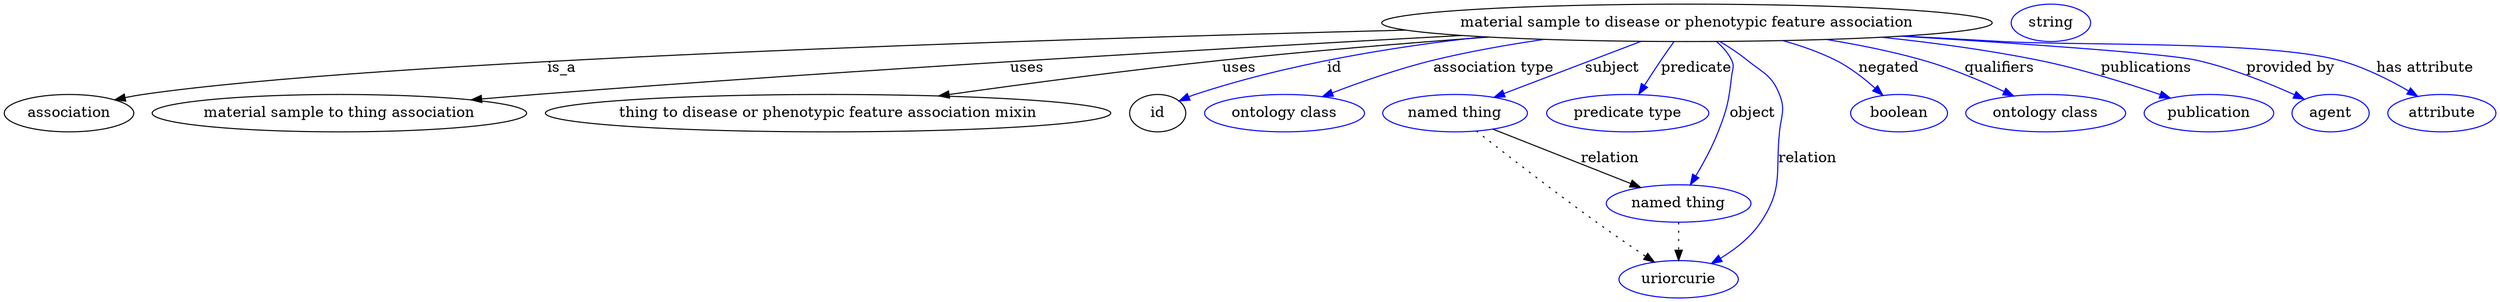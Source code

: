 digraph {
	graph [bb="0,0,1951.3,283"];
	node [label="\N"];
	"material sample to disease or phenotypic feature association"	 [height=0.5,
		label="material sample to disease or phenotypic feature association",
		pos="1301,265",
		width=6.2286];
	association	 [height=0.5,
		pos="50.046,178",
		width=1.3902];
	"material sample to disease or phenotypic feature association" -> association	 [label=is_a,
		lp="432.05,221.5",
		pos="e,86.235,190.44 1088.9,259.11 798,249.94 290.82,229.7 109.05,196 104.84,195.22 100.51,194.25 96.199,193.16"];
	"material sample to thing association"	 [height=0.5,
		pos="257.05,178",
		width=3.8635];
	"material sample to disease or phenotypic feature association" -> "material sample to thing association"	 [label=uses,
		lp="786.05,221.5",
		pos="e,356.5,190.67 1124.9,253.86 944.03,241.86 654.59,221.06 405.05,196 392.65,194.76 379.68,193.34 366.8,191.87"];
	"thing to disease or phenotypic feature association mixin"	 [height=0.5,
		pos="623.05,178",
		width=5.7953];
	"material sample to disease or phenotypic feature association" -> "thing to disease or phenotypic feature association mixin"	 [label=uses,
		lp="959.05,221.5",
		pos="e,716.78,194.15 1151,251.57 1087.9,245.45 1013.8,237.64 947.05,229 873.21,219.44 790.27,206.34 726.8,195.81"];
	id	 [height=0.5,
		pos="877.05,178",
		width=0.75];
	"material sample to disease or phenotypic feature association" -> id	 [color=blue,
		label=id,
		lp="1033.5,221.5",
		pos="e,898.01,189.49 1156.1,251.25 1081.8,241.22 990.86,224.26 913.05,196 911.17,195.32 909.27,194.57 907.37,193.77",
		style=solid];
	"association type"	 [color=blue,
		height=0.5,
		label="ontology class",
		pos="984.05,178",
		width=1.7151];
	"material sample to disease or phenotypic feature association" -> "association type"	 [color=blue,
		label="association type",
		lp="1152,221.5",
		pos="e,1016.3,193.41 1194.2,249.12 1165.9,243.82 1135.6,237.14 1108,229 1079.9,220.68 1049.4,208.18 1025.7,197.64",
		style=solid];
	subject	 [color=blue,
		height=0.5,
		label="named thing",
		pos="1119,178",
		width=1.5346];
	"material sample to disease or phenotypic feature association" -> subject	 [color=blue,
		label=subject,
		lp="1240.5,221.5",
		pos="e,1150.2,192.9 1263.8,247.18 1233.4,232.68 1190.7,212.23 1159.5,197.33",
		style=solid];
	predicate	 [color=blue,
		height=0.5,
		label="predicate type",
		pos="1253,178",
		width=1.679];
	"material sample to disease or phenotypic feature association" -> predicate	 [color=blue,
		label=predicate,
		lp="1305,221.5",
		pos="e,1263,196 1291.1,246.97 1284.4,234.84 1275.5,218.63 1267.9,204.97",
		style=solid];
	object	 [color=blue,
		height=0.5,
		label="named thing",
		pos="1297,91",
		width=1.5346];
	"material sample to disease or phenotypic feature association" -> object	 [color=blue,
		label=object,
		lp="1349,178",
		pos="e,1304.7,108.9 1322.2,247.07 1327,241.8 1331.5,235.64 1334,229 1336.5,222.79 1334.8,220.63 1334,214 1330.3,180.1 1317.8,142.81 1308.4,\
118.28",
		style=solid];
	relation	 [color=blue,
		height=0.5,
		label=uriorcurie,
		pos="1297,18",
		width=1.2638];
	"material sample to disease or phenotypic feature association" -> relation	 [color=blue,
		label=relation,
		lp="1392,134.5",
		pos="e,1322.5,33.038 1328.6,246.97 1335.7,241.65 1343,235.5 1349,229 1360.9,216.24 1365.2,212.69 1370,196 1374.5,180.64 1370.9,175.98 \
1370,160 1368,121.18 1379.1,107.44 1361,73 1354.1,59.629 1342.3,48.114 1330.8,39.126",
		style=solid];
	negated	 [color=blue,
		height=0.5,
		label=boolean,
		pos="1477,178",
		width=1.0652];
	"material sample to disease or phenotypic feature association" -> negated	 [color=blue,
		label=negated,
		lp="1466.5,221.5",
		pos="e,1463.7,194.9 1380.8,248.15 1396.1,243.2 1411.5,236.92 1425,229 1436.8,222.12 1447.9,211.99 1456.8,202.57",
		style=solid];
	qualifiers	 [color=blue,
		height=0.5,
		label="ontology class",
		pos="1595,178",
		width=1.7151];
	"material sample to disease or phenotypic feature association" -> qualifiers	 [color=blue,
		label=qualifiers,
		lp="1554,221.5",
		pos="e,1567.5,194.22 1412.2,249.35 1438.7,244.17 1466.7,237.49 1492,229 1515,221.32 1539.3,209.49 1558.5,199.15",
		style=solid];
	publications	 [color=blue,
		height=0.5,
		label=publication,
		pos="1725,178",
		width=1.3902];
	"material sample to disease or phenotypic feature association" -> publications	 [color=blue,
		label=publications,
		lp="1665.5,221.5",
		pos="e,1692.9,191.93 1453.8,251.82 1496.3,246.46 1542.3,239.08 1584,229 1618.3,220.72 1655.8,206.92 1683.5,195.76",
		style=solid];
	"provided by"	 [color=blue,
		height=0.5,
		label=agent,
		pos="1823,178",
		width=0.83048];
	"material sample to disease or phenotypic feature association" -> "provided by"	 [color=blue,
		label="provided by",
		lp="1781,221.5",
		pos="e,1800.8,190.08 1464.7,252.65 1565.4,244.64 1679.6,234.68 1703,229 1734.4,221.4 1768,206.48 1791.6,194.73",
		style=solid];
	"has attribute"	 [color=blue,
		height=0.5,
		label=attribute,
		pos="1911,178",
		width=1.1193];
	"material sample to disease or phenotypic feature association" -> "has attribute"	 [color=blue,
		label="has attribute",
		lp="1885.5,221.5",
		pos="e,1889.7,193.27 1460.8,252.36 1485.3,250.51 1510.4,248.66 1534,247 1597.1,242.56 1757.3,246.62 1818,229 1840.5,222.49 1863.5,209.9 \
1881.1,198.86",
		style=solid];
	association_id	 [color=blue,
		height=0.5,
		label=string,
		pos="1574,265",
		width=0.84854];
	subject -> object	 [label=relation,
		lp="1240,134.5",
		pos="e,1266.4,105.98 1150.1,162.85 1179.8,148.31 1224.8,126.3 1257.2,110.47"];
	subject -> relation	 [pos="e,1277.6,34.435 1137.4,160.71 1159.8,139.73 1198.9,103.41 1233,73 1244.9,62.421 1258.3,50.916 1269.7,41.177",
		style=dotted];
	object -> relation	 [pos="e,1297,36.09 1297,72.955 1297,64.883 1297,55.176 1297,46.182",
		style=dotted];
}

